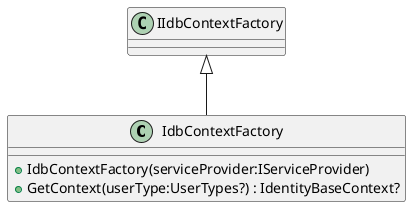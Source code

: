 @startuml
class IdbContextFactory {
    + IdbContextFactory(serviceProvider:IServiceProvider)
    + GetContext(userType:UserTypes?) : IdentityBaseContext?
}
IIdbContextFactory <|-- IdbContextFactory
@enduml
